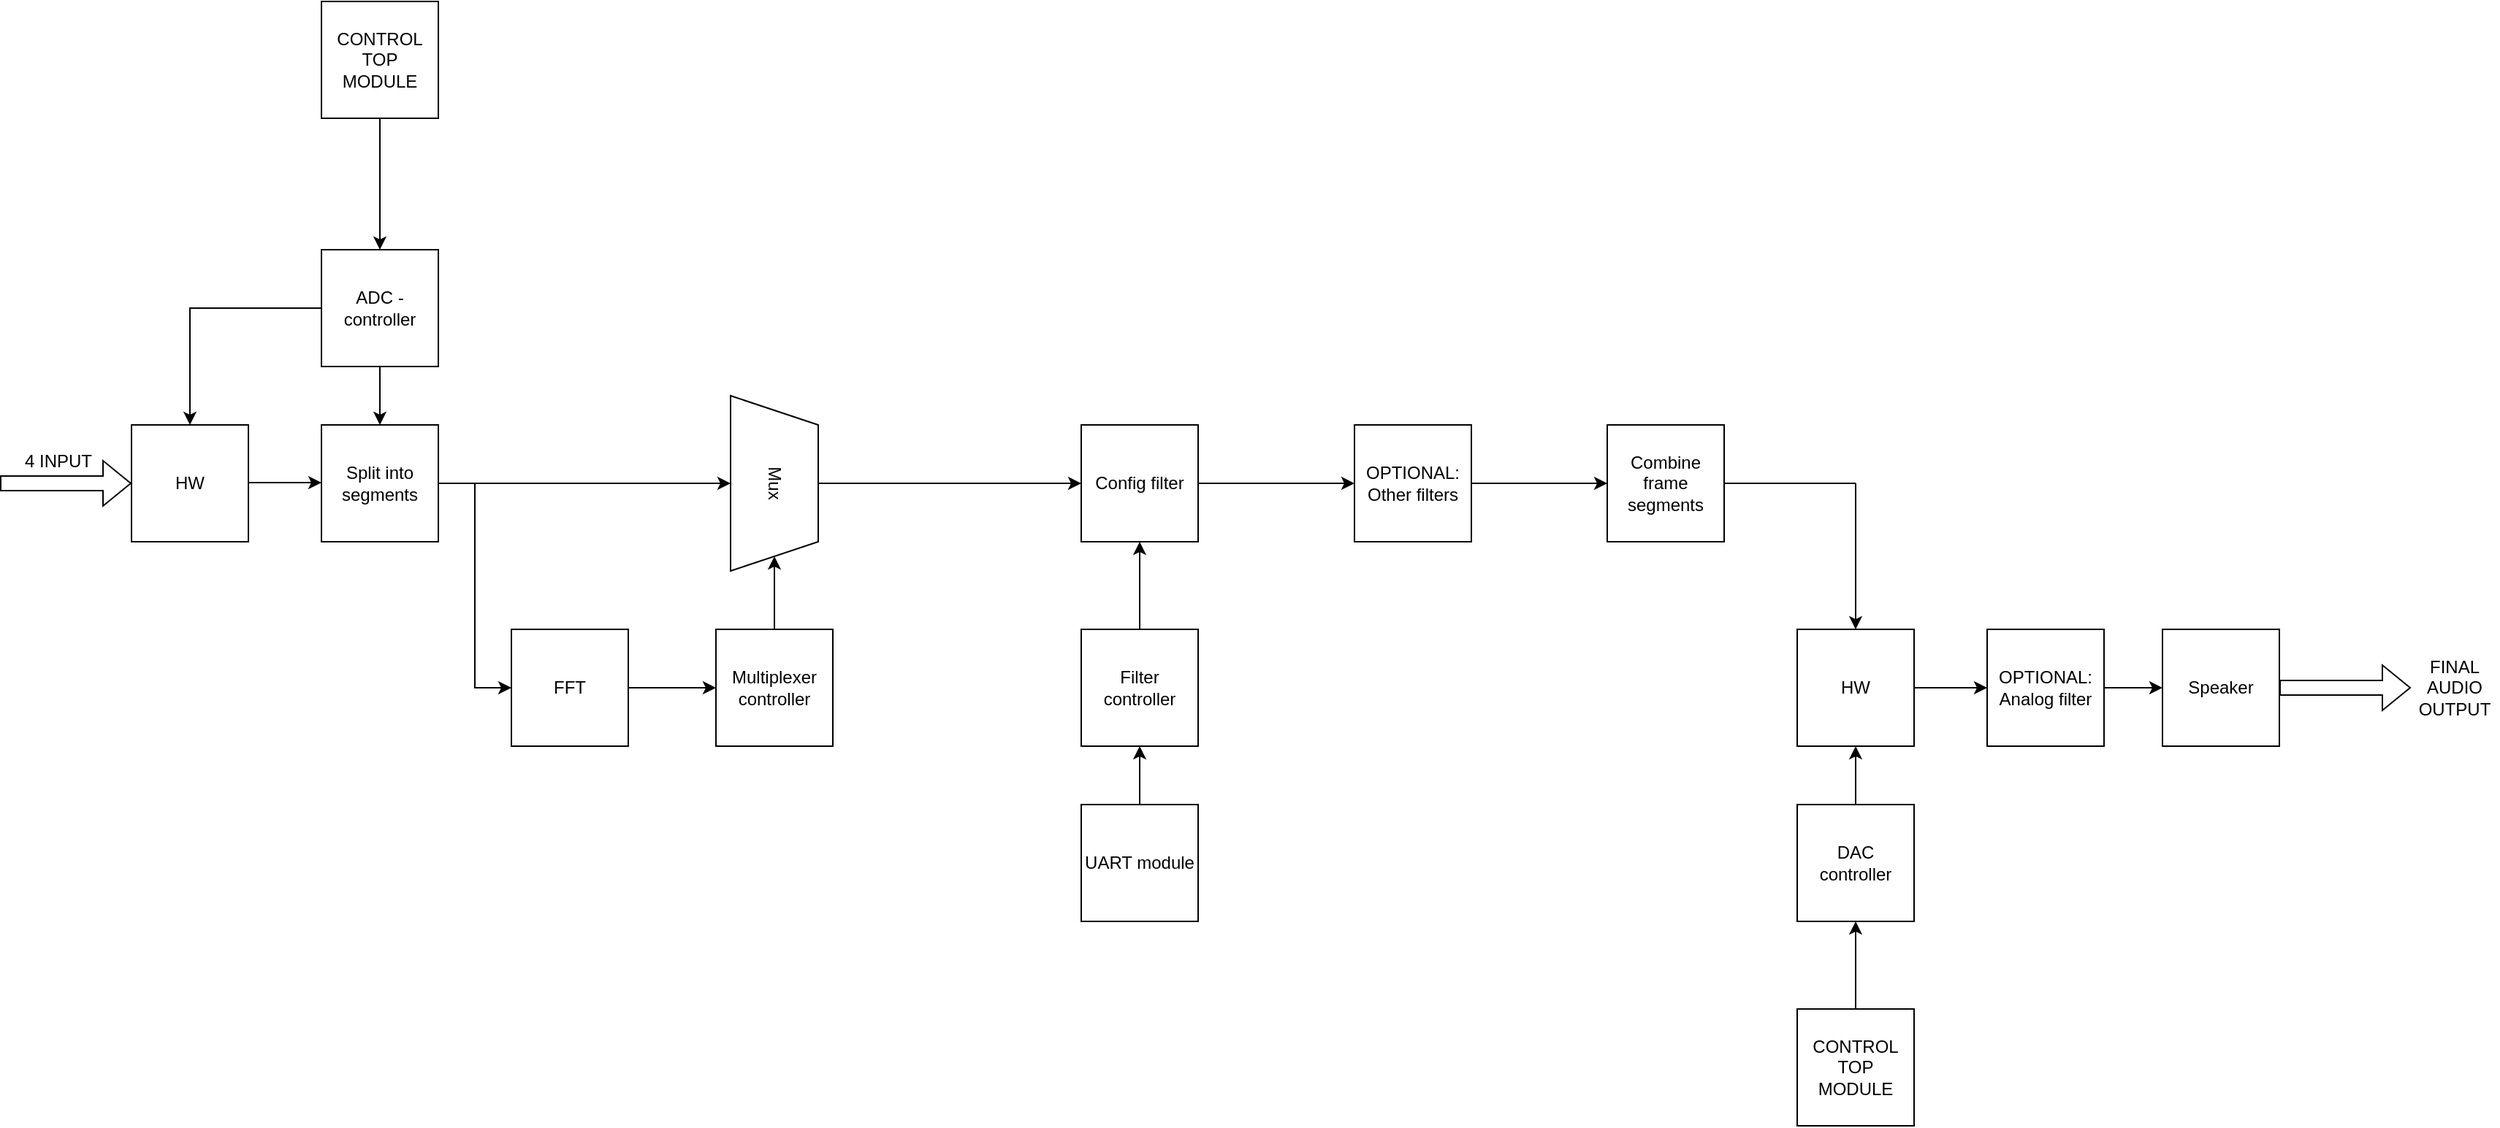 <mxfile version="20.8.15" type="device"><diagram name="Sida-1" id="80VQ6mnJfD9KNLtdouCK"><mxGraphModel dx="2056" dy="1996" grid="1" gridSize="10" guides="1" tooltips="1" connect="1" arrows="1" fold="1" page="1" pageScale="1" pageWidth="827" pageHeight="1169" math="0" shadow="0"><root><mxCell id="0"/><mxCell id="1" parent="0"/><mxCell id="DmN2XyIXI_mwZ3_GLvPj-23" style="edgeStyle=orthogonalEdgeStyle;rounded=0;orthogonalLoop=1;jettySize=auto;html=1;entryX=0.5;entryY=0;entryDx=0;entryDy=0;" edge="1" parent="1" source="DmN2XyIXI_mwZ3_GLvPj-1" target="DmN2XyIXI_mwZ3_GLvPj-15"><mxGeometry relative="1" as="geometry"><mxPoint x="40" y="40" as="targetPoint"/></mxGeometry></mxCell><mxCell id="DmN2XyIXI_mwZ3_GLvPj-24" style="edgeStyle=orthogonalEdgeStyle;rounded=0;orthogonalLoop=1;jettySize=auto;html=1;" edge="1" parent="1" source="DmN2XyIXI_mwZ3_GLvPj-1" target="DmN2XyIXI_mwZ3_GLvPj-4"><mxGeometry relative="1" as="geometry"/></mxCell><mxCell id="DmN2XyIXI_mwZ3_GLvPj-1" value="ADC - controller" style="whiteSpace=wrap;html=1;aspect=fixed;" vertex="1" parent="1"><mxGeometry x="120" width="80" height="80" as="geometry"/></mxCell><mxCell id="DmN2XyIXI_mwZ3_GLvPj-33" style="edgeStyle=orthogonalEdgeStyle;rounded=0;orthogonalLoop=1;jettySize=auto;html=1;entryX=0;entryY=0.5;entryDx=0;entryDy=0;" edge="1" parent="1" source="DmN2XyIXI_mwZ3_GLvPj-4" target="DmN2XyIXI_mwZ3_GLvPj-31"><mxGeometry relative="1" as="geometry"/></mxCell><mxCell id="DmN2XyIXI_mwZ3_GLvPj-41" style="edgeStyle=orthogonalEdgeStyle;rounded=0;orthogonalLoop=1;jettySize=auto;html=1;entryX=0.5;entryY=1;entryDx=0;entryDy=0;" edge="1" parent="1" source="DmN2XyIXI_mwZ3_GLvPj-4" target="DmN2XyIXI_mwZ3_GLvPj-35"><mxGeometry relative="1" as="geometry"/></mxCell><mxCell id="DmN2XyIXI_mwZ3_GLvPj-4" value="Split into segments&lt;br&gt;" style="whiteSpace=wrap;html=1;aspect=fixed;" vertex="1" parent="1"><mxGeometry x="120" y="120" width="80" height="80" as="geometry"/></mxCell><mxCell id="DmN2XyIXI_mwZ3_GLvPj-15" value="HW" style="whiteSpace=wrap;html=1;aspect=fixed;" vertex="1" parent="1"><mxGeometry x="-10" y="120" width="80" height="80" as="geometry"/></mxCell><mxCell id="DmN2XyIXI_mwZ3_GLvPj-20" value="" style="endArrow=classic;html=1;rounded=0;" edge="1" parent="1"><mxGeometry width="50" height="50" relative="1" as="geometry"><mxPoint x="70" y="159.5" as="sourcePoint"/><mxPoint x="120" y="159.5" as="targetPoint"/></mxGeometry></mxCell><mxCell id="DmN2XyIXI_mwZ3_GLvPj-25" value="" style="shape=flexArrow;endArrow=classic;html=1;rounded=0;entryX=0;entryY=0.5;entryDx=0;entryDy=0;" edge="1" parent="1" target="DmN2XyIXI_mwZ3_GLvPj-15"><mxGeometry width="50" height="50" relative="1" as="geometry"><mxPoint x="-100" y="160" as="sourcePoint"/><mxPoint x="-100" y="159.5" as="targetPoint"/></mxGeometry></mxCell><mxCell id="DmN2XyIXI_mwZ3_GLvPj-29" value="4 INPUT&lt;br&gt;" style="text;html=1;strokeColor=none;fillColor=none;align=center;verticalAlign=middle;whiteSpace=wrap;rounded=0;" vertex="1" parent="1"><mxGeometry x="-90" y="130" width="60" height="30" as="geometry"/></mxCell><mxCell id="DmN2XyIXI_mwZ3_GLvPj-34" style="edgeStyle=orthogonalEdgeStyle;rounded=0;orthogonalLoop=1;jettySize=auto;html=1;entryX=0;entryY=0.5;entryDx=0;entryDy=0;" edge="1" parent="1" source="DmN2XyIXI_mwZ3_GLvPj-31" target="DmN2XyIXI_mwZ3_GLvPj-32"><mxGeometry relative="1" as="geometry"/></mxCell><mxCell id="DmN2XyIXI_mwZ3_GLvPj-31" value="FFT" style="whiteSpace=wrap;html=1;aspect=fixed;" vertex="1" parent="1"><mxGeometry x="250" y="260" width="80" height="80" as="geometry"/></mxCell><mxCell id="DmN2XyIXI_mwZ3_GLvPj-32" value="Multiplexer controller" style="whiteSpace=wrap;html=1;aspect=fixed;" vertex="1" parent="1"><mxGeometry x="390" y="260" width="80" height="80" as="geometry"/></mxCell><mxCell id="DmN2XyIXI_mwZ3_GLvPj-47" style="edgeStyle=orthogonalEdgeStyle;rounded=0;orthogonalLoop=1;jettySize=auto;html=1;entryX=0;entryY=0.5;entryDx=0;entryDy=0;" edge="1" parent="1" source="DmN2XyIXI_mwZ3_GLvPj-35" target="DmN2XyIXI_mwZ3_GLvPj-42"><mxGeometry relative="1" as="geometry"/></mxCell><mxCell id="DmN2XyIXI_mwZ3_GLvPj-35" value="Mux&lt;br&gt;" style="shape=trapezoid;perimeter=trapezoidPerimeter;whiteSpace=wrap;html=1;fixedSize=1;rotation=90;" vertex="1" parent="1"><mxGeometry x="370" y="130" width="120" height="60" as="geometry"/></mxCell><mxCell id="DmN2XyIXI_mwZ3_GLvPj-37" value="" style="endArrow=classic;html=1;rounded=0;entryX=1;entryY=0.5;entryDx=0;entryDy=0;exitX=0.5;exitY=0;exitDx=0;exitDy=0;" edge="1" parent="1" source="DmN2XyIXI_mwZ3_GLvPj-32" target="DmN2XyIXI_mwZ3_GLvPj-35"><mxGeometry width="50" height="50" relative="1" as="geometry"><mxPoint x="420" y="450" as="sourcePoint"/><mxPoint x="358" y="290" as="targetPoint"/></mxGeometry></mxCell><mxCell id="DmN2XyIXI_mwZ3_GLvPj-49" style="edgeStyle=orthogonalEdgeStyle;rounded=0;orthogonalLoop=1;jettySize=auto;html=1;entryX=0;entryY=0.5;entryDx=0;entryDy=0;" edge="1" parent="1" source="DmN2XyIXI_mwZ3_GLvPj-42" target="DmN2XyIXI_mwZ3_GLvPj-48"><mxGeometry relative="1" as="geometry"/></mxCell><mxCell id="DmN2XyIXI_mwZ3_GLvPj-42" value="Config filter&lt;br&gt;" style="whiteSpace=wrap;html=1;aspect=fixed;" vertex="1" parent="1"><mxGeometry x="640" y="120" width="80" height="80" as="geometry"/></mxCell><mxCell id="DmN2XyIXI_mwZ3_GLvPj-46" style="edgeStyle=orthogonalEdgeStyle;rounded=0;orthogonalLoop=1;jettySize=auto;html=1;entryX=0.5;entryY=1;entryDx=0;entryDy=0;" edge="1" parent="1" source="DmN2XyIXI_mwZ3_GLvPj-43" target="DmN2XyIXI_mwZ3_GLvPj-42"><mxGeometry relative="1" as="geometry"/></mxCell><mxCell id="DmN2XyIXI_mwZ3_GLvPj-43" value="Filter controller&lt;br&gt;" style="whiteSpace=wrap;html=1;aspect=fixed;" vertex="1" parent="1"><mxGeometry x="640" y="260" width="80" height="80" as="geometry"/></mxCell><mxCell id="DmN2XyIXI_mwZ3_GLvPj-45" style="edgeStyle=orthogonalEdgeStyle;rounded=0;orthogonalLoop=1;jettySize=auto;html=1;entryX=0.5;entryY=1;entryDx=0;entryDy=0;" edge="1" parent="1" source="DmN2XyIXI_mwZ3_GLvPj-44" target="DmN2XyIXI_mwZ3_GLvPj-43"><mxGeometry relative="1" as="geometry"/></mxCell><mxCell id="DmN2XyIXI_mwZ3_GLvPj-44" value="UART module" style="whiteSpace=wrap;html=1;aspect=fixed;" vertex="1" parent="1"><mxGeometry x="640" y="380" width="80" height="80" as="geometry"/></mxCell><mxCell id="DmN2XyIXI_mwZ3_GLvPj-51" style="edgeStyle=orthogonalEdgeStyle;rounded=0;orthogonalLoop=1;jettySize=auto;html=1;entryX=0;entryY=0.5;entryDx=0;entryDy=0;" edge="1" parent="1" source="DmN2XyIXI_mwZ3_GLvPj-48" target="DmN2XyIXI_mwZ3_GLvPj-50"><mxGeometry relative="1" as="geometry"/></mxCell><mxCell id="DmN2XyIXI_mwZ3_GLvPj-48" value="OPTIONAL: Other filters" style="whiteSpace=wrap;html=1;aspect=fixed;" vertex="1" parent="1"><mxGeometry x="827" y="120" width="80" height="80" as="geometry"/></mxCell><mxCell id="DmN2XyIXI_mwZ3_GLvPj-50" value="Combine frame segments" style="whiteSpace=wrap;html=1;aspect=fixed;" vertex="1" parent="1"><mxGeometry x="1000" y="120" width="80" height="80" as="geometry"/></mxCell><mxCell id="DmN2XyIXI_mwZ3_GLvPj-54" style="edgeStyle=orthogonalEdgeStyle;rounded=0;orthogonalLoop=1;jettySize=auto;html=1;" edge="1" parent="1" source="DmN2XyIXI_mwZ3_GLvPj-52" target="DmN2XyIXI_mwZ3_GLvPj-55"><mxGeometry relative="1" as="geometry"><mxPoint x="1170" y="300" as="targetPoint"/></mxGeometry></mxCell><mxCell id="DmN2XyIXI_mwZ3_GLvPj-52" value="DAC controller&lt;br&gt;" style="whiteSpace=wrap;html=1;aspect=fixed;" vertex="1" parent="1"><mxGeometry x="1130" y="380" width="80" height="80" as="geometry"/></mxCell><mxCell id="DmN2XyIXI_mwZ3_GLvPj-57" value="" style="edgeStyle=orthogonalEdgeStyle;rounded=0;orthogonalLoop=1;jettySize=auto;html=1;entryX=0;entryY=0.5;entryDx=0;entryDy=0;" edge="1" parent="1" source="DmN2XyIXI_mwZ3_GLvPj-55" target="DmN2XyIXI_mwZ3_GLvPj-59"><mxGeometry relative="1" as="geometry"><mxPoint x="1290" y="300" as="targetPoint"/></mxGeometry></mxCell><mxCell id="DmN2XyIXI_mwZ3_GLvPj-55" value="HW" style="whiteSpace=wrap;html=1;aspect=fixed;" vertex="1" parent="1"><mxGeometry x="1130" y="260" width="80" height="80" as="geometry"/></mxCell><mxCell id="DmN2XyIXI_mwZ3_GLvPj-58" value="Speaker" style="whiteSpace=wrap;html=1;aspect=fixed;" vertex="1" parent="1"><mxGeometry x="1380" y="260" width="80" height="80" as="geometry"/></mxCell><mxCell id="DmN2XyIXI_mwZ3_GLvPj-60" style="edgeStyle=orthogonalEdgeStyle;rounded=0;orthogonalLoop=1;jettySize=auto;html=1;entryX=0;entryY=0.5;entryDx=0;entryDy=0;" edge="1" parent="1" source="DmN2XyIXI_mwZ3_GLvPj-59" target="DmN2XyIXI_mwZ3_GLvPj-58"><mxGeometry relative="1" as="geometry"/></mxCell><mxCell id="DmN2XyIXI_mwZ3_GLvPj-59" value="OPTIONAL: &lt;br&gt;Analog filter" style="whiteSpace=wrap;html=1;aspect=fixed;" vertex="1" parent="1"><mxGeometry x="1260" y="260" width="80" height="80" as="geometry"/></mxCell><mxCell id="DmN2XyIXI_mwZ3_GLvPj-66" value="" style="endArrow=none;html=1;rounded=0;entryX=1;entryY=0.5;entryDx=0;entryDy=0;" edge="1" parent="1" target="DmN2XyIXI_mwZ3_GLvPj-50"><mxGeometry width="50" height="50" relative="1" as="geometry"><mxPoint x="1170" y="160" as="sourcePoint"/><mxPoint x="920" y="260" as="targetPoint"/></mxGeometry></mxCell><mxCell id="DmN2XyIXI_mwZ3_GLvPj-67" value="" style="endArrow=classic;html=1;rounded=0;entryX=0.5;entryY=0;entryDx=0;entryDy=0;" edge="1" parent="1" target="DmN2XyIXI_mwZ3_GLvPj-55"><mxGeometry width="50" height="50" relative="1" as="geometry"><mxPoint x="1170" y="160" as="sourcePoint"/><mxPoint x="920" y="260" as="targetPoint"/></mxGeometry></mxCell><mxCell id="DmN2XyIXI_mwZ3_GLvPj-69" style="edgeStyle=orthogonalEdgeStyle;rounded=0;orthogonalLoop=1;jettySize=auto;html=1;entryX=0.5;entryY=0;entryDx=0;entryDy=0;" edge="1" parent="1" source="DmN2XyIXI_mwZ3_GLvPj-68" target="DmN2XyIXI_mwZ3_GLvPj-1"><mxGeometry relative="1" as="geometry"/></mxCell><mxCell id="DmN2XyIXI_mwZ3_GLvPj-68" value="CONTROL TOP MODULE" style="whiteSpace=wrap;html=1;aspect=fixed;" vertex="1" parent="1"><mxGeometry x="120" y="-170" width="80" height="80" as="geometry"/></mxCell><mxCell id="DmN2XyIXI_mwZ3_GLvPj-71" style="edgeStyle=orthogonalEdgeStyle;rounded=0;orthogonalLoop=1;jettySize=auto;html=1;entryX=0.5;entryY=1;entryDx=0;entryDy=0;" edge="1" parent="1" source="DmN2XyIXI_mwZ3_GLvPj-70" target="DmN2XyIXI_mwZ3_GLvPj-52"><mxGeometry relative="1" as="geometry"/></mxCell><mxCell id="DmN2XyIXI_mwZ3_GLvPj-70" value="CONTROL TOP MODULE&lt;br&gt;" style="whiteSpace=wrap;html=1;aspect=fixed;" vertex="1" parent="1"><mxGeometry x="1130" y="520" width="80" height="80" as="geometry"/></mxCell><mxCell id="DmN2XyIXI_mwZ3_GLvPj-72" value="" style="shape=flexArrow;endArrow=classic;html=1;rounded=0;exitX=1;exitY=0.5;exitDx=0;exitDy=0;" edge="1" parent="1" source="DmN2XyIXI_mwZ3_GLvPj-58" target="DmN2XyIXI_mwZ3_GLvPj-73"><mxGeometry width="50" height="50" relative="1" as="geometry"><mxPoint x="1050" y="370" as="sourcePoint"/><mxPoint x="1600" y="300" as="targetPoint"/></mxGeometry></mxCell><mxCell id="DmN2XyIXI_mwZ3_GLvPj-73" value="FINAL AUDIO OUTPUT" style="text;html=1;strokeColor=none;fillColor=none;align=center;verticalAlign=middle;whiteSpace=wrap;rounded=0;" vertex="1" parent="1"><mxGeometry x="1550" y="285" width="60" height="30" as="geometry"/></mxCell></root></mxGraphModel></diagram></mxfile>